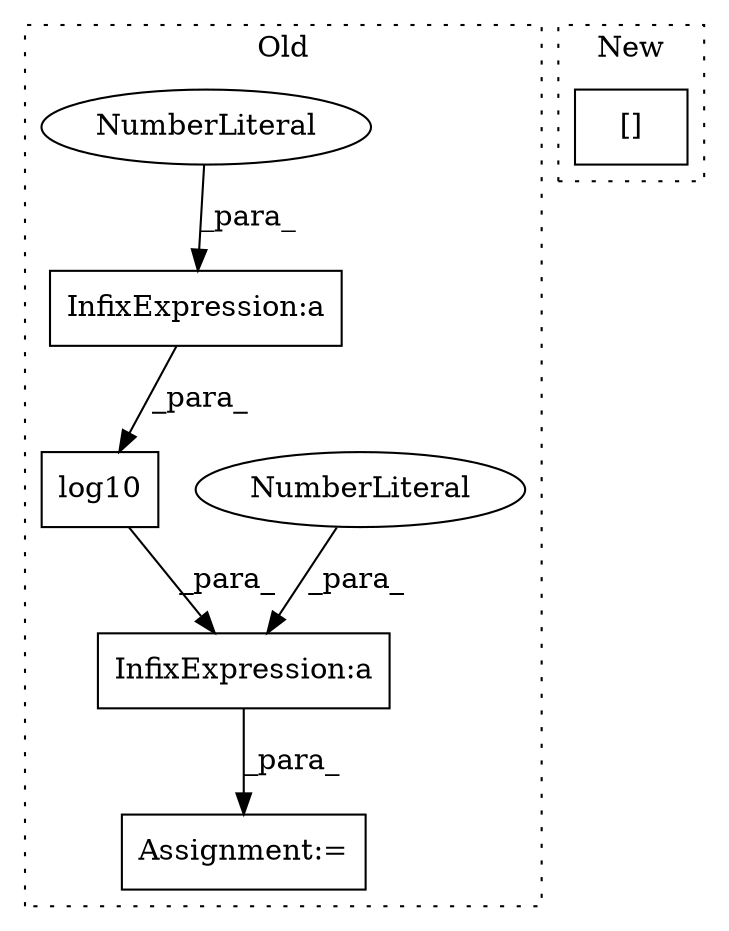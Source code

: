 digraph G {
subgraph cluster0 {
1 [label="log10" a="32" s="1666,1707" l="6,1" shape="box"];
3 [label="Assignment:=" a="7" s="1795" l="2" shape="box"];
4 [label="InfixExpression:a" a="27" s="1698" l="3" shape="box"];
5 [label="InfixExpression:a" a="27" s="1657" l="3" shape="box"];
6 [label="NumberLiteral" a="34" s="1653" l="4" shape="ellipse"];
7 [label="NumberLiteral" a="34" s="1701" l="6" shape="ellipse"];
label = "Old";
style="dotted";
}
subgraph cluster1 {
2 [label="[]" a="2" s="2227,2253" l="14,1" shape="box"];
label = "New";
style="dotted";
}
1 -> 5 [label="_para_"];
4 -> 1 [label="_para_"];
5 -> 3 [label="_para_"];
6 -> 5 [label="_para_"];
7 -> 4 [label="_para_"];
}